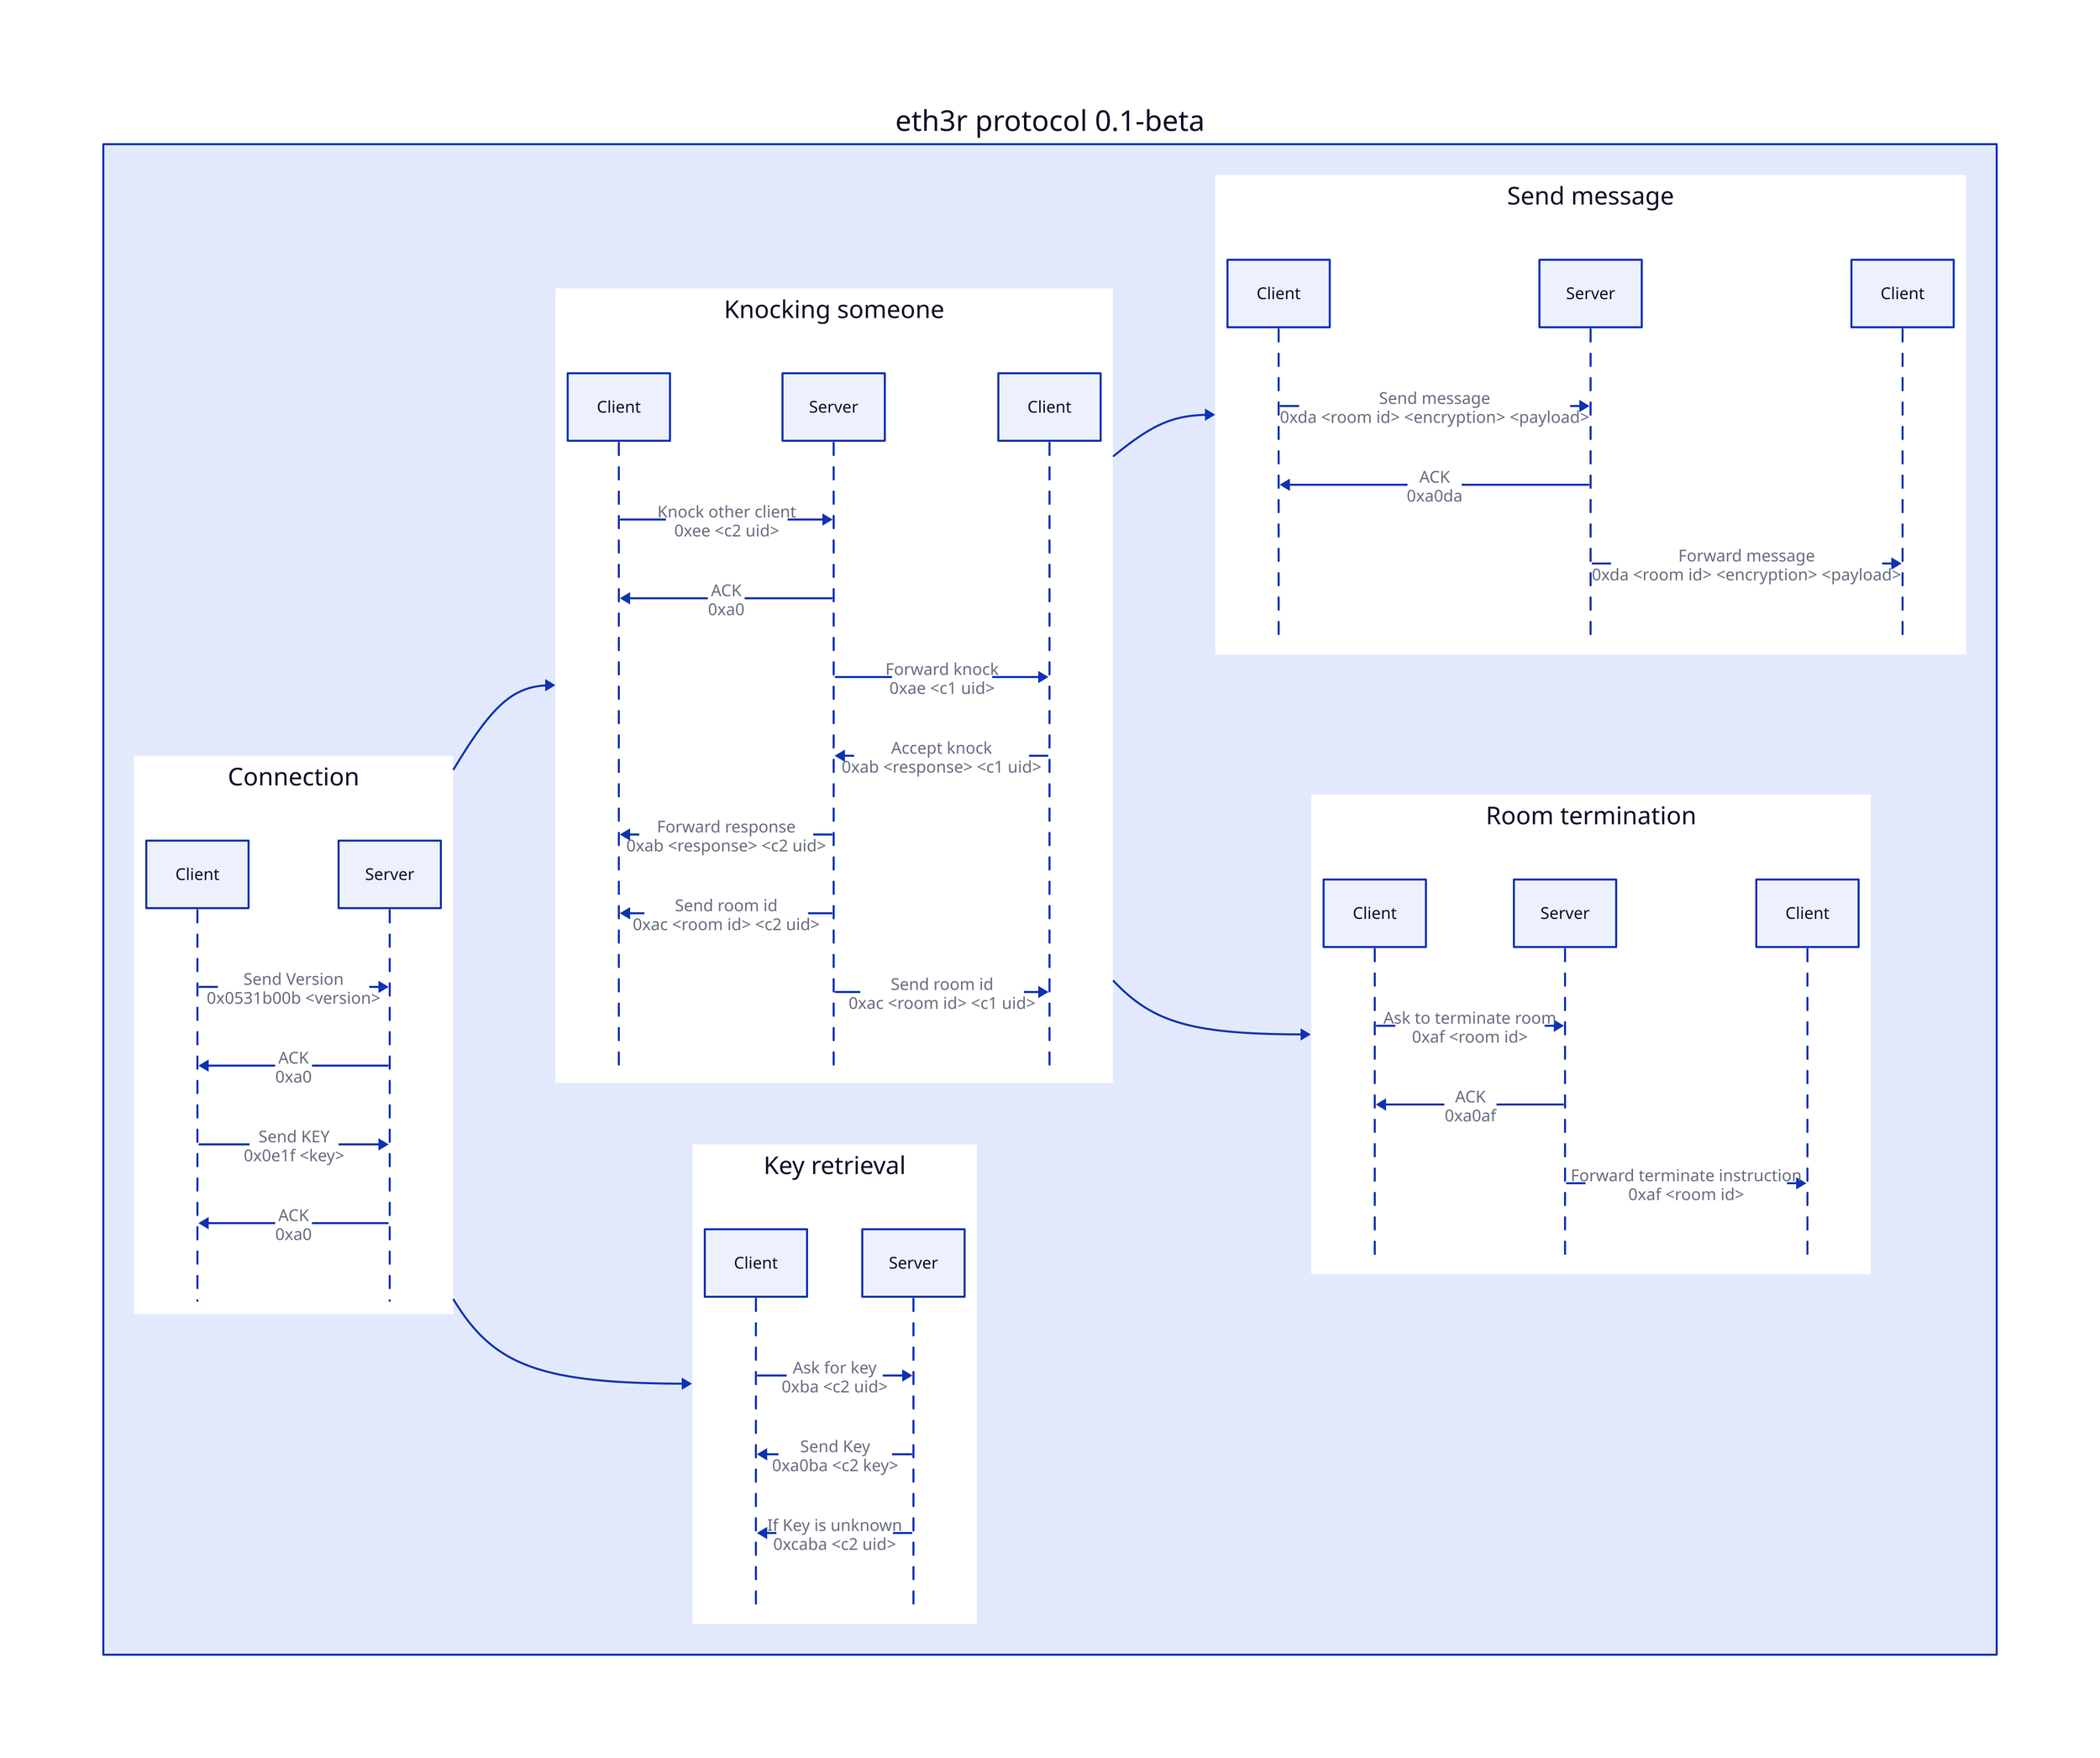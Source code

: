 direction: right

protocol: eth3r protocol 0.1-beta {
  connection: Connection {
    c1: Client
    server: Server
    shape: sequence_diagram
    c1 -> server: Send Version \n 0x0531b00b <version>
    server -> c1: ACK \n 0xa0
    c1 -> server: Send KEY \n 0x0e1f <key>
    server -> c1: ACK \n 0xa0
  }

  knock: Knocking someone {
    c1: Client
    server: Server
    c2: Client
    shape: sequence_diagram
    c1 -> server: Knock other client \n 0xee <c2 uid>
    server -> c1: ACK \n 0xa0
    server -> c2: Forward knock \n 0xae <c1 uid>
    c2 -> server: Accept knock \n 0xab <response> <c1 uid>
    server -> c1: Forward response \n 0xab <response> <c2 uid>
    server -> c1: Send room id \n 0xac <room id> <c2 uid>
    server -> c2: Send room id \n 0xac <room id> <c1 uid>
  }

  key_retrieve: Key retrieval {
    c1: Client
    server: Server
    shape: sequence_diagram
    c1 -> server: Ask for key \n 0xba <c2 uid>
    server -> c1: Send Key \n 0xa0ba <c2 key>
    server -> c1: If Key is unknown \n 0xcaba <c2 uid>
  }

  send_message: Send message {
    c1: Client
    server: Server
    c2: Client
    shape: sequence_diagram
    c1 -> server: Send message \n 0xda <room id> <encryption> <payload>
    server -> c1: ACK \n 0xa0da
    server -> c2: Forward message \n 0xda <room id> <encryption> <payload>
  }

  room_termination: Room termination {
    c1: Client
    server: Server
    c2: Client
    shape: sequence_diagram
    c1 -> server: Ask to terminate room \n 0xaf <room id>
    server -> c1: ACK \n 0xa0af
    server -> c2: Forward terminate instruction \n 0xaf <room id>
  }
  connection -> knock
  connection -> key_retrieve
  knock -> send_message
  knock -> room_termination
}

